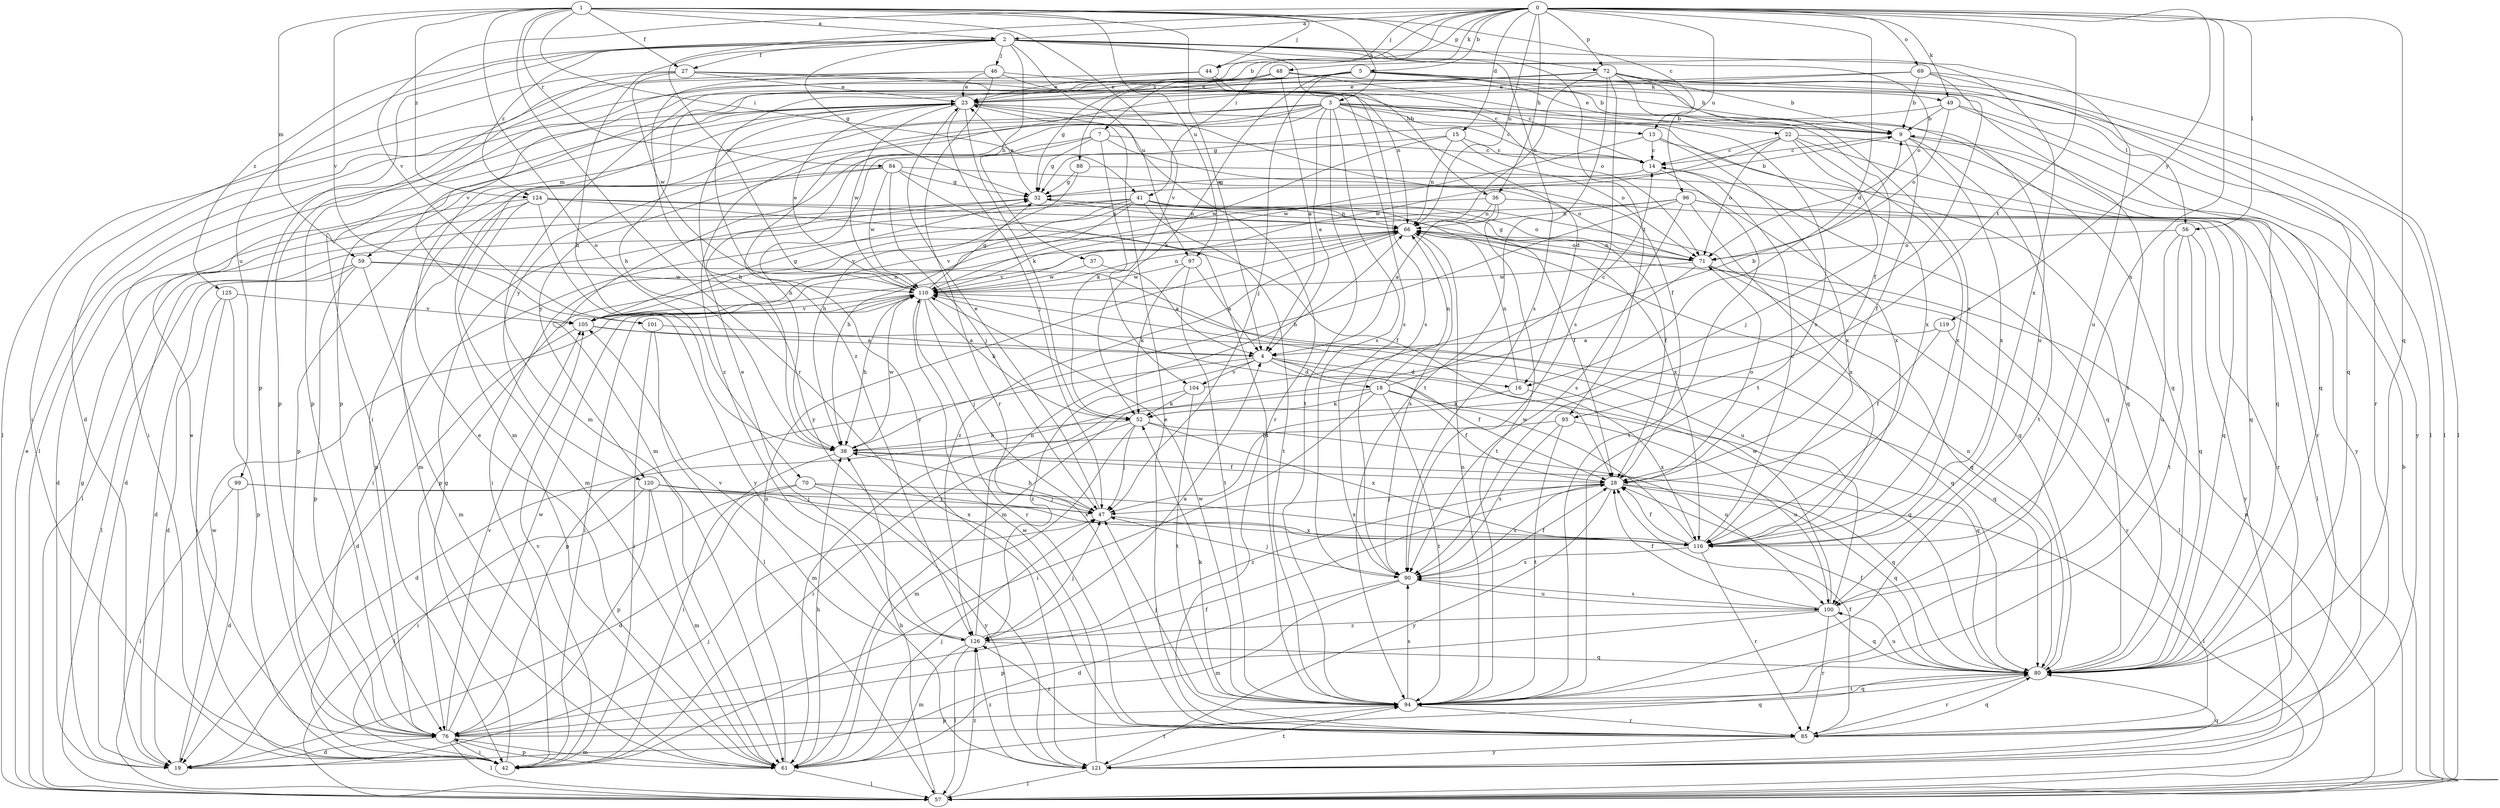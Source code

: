 strict digraph  {
0;
1;
2;
3;
4;
5;
7;
9;
13;
14;
15;
16;
18;
19;
22;
23;
27;
28;
32;
36;
37;
38;
41;
42;
44;
46;
47;
48;
49;
52;
56;
57;
59;
61;
66;
69;
70;
71;
72;
76;
80;
84;
85;
88;
90;
93;
94;
96;
97;
99;
100;
101;
104;
105;
110;
116;
119;
120;
121;
124;
125;
126;
0 -> 2  [label=a];
0 -> 5  [label=b];
0 -> 7  [label=b];
0 -> 15  [label=d];
0 -> 16  [label=d];
0 -> 36  [label=h];
0 -> 41  [label=i];
0 -> 44  [label=j];
0 -> 48  [label=k];
0 -> 49  [label=k];
0 -> 56  [label=l];
0 -> 66  [label=n];
0 -> 69  [label=o];
0 -> 72  [label=p];
0 -> 80  [label=q];
0 -> 88  [label=s];
0 -> 93  [label=t];
0 -> 96  [label=u];
0 -> 101  [label=v];
0 -> 110  [label=w];
0 -> 116  [label=x];
0 -> 119  [label=y];
1 -> 2  [label=a];
1 -> 3  [label=a];
1 -> 4  [label=a];
1 -> 13  [label=c];
1 -> 27  [label=f];
1 -> 41  [label=i];
1 -> 44  [label=j];
1 -> 59  [label=m];
1 -> 70  [label=o];
1 -> 72  [label=p];
1 -> 84  [label=r];
1 -> 85  [label=r];
1 -> 97  [label=u];
1 -> 101  [label=v];
1 -> 104  [label=v];
1 -> 124  [label=z];
2 -> 27  [label=f];
2 -> 32  [label=g];
2 -> 36  [label=h];
2 -> 37  [label=h];
2 -> 38  [label=h];
2 -> 46  [label=j];
2 -> 71  [label=o];
2 -> 76  [label=p];
2 -> 90  [label=s];
2 -> 93  [label=t];
2 -> 97  [label=u];
2 -> 99  [label=u];
2 -> 100  [label=u];
2 -> 116  [label=x];
2 -> 124  [label=z];
2 -> 125  [label=z];
3 -> 4  [label=a];
3 -> 9  [label=b];
3 -> 13  [label=c];
3 -> 14  [label=c];
3 -> 16  [label=d];
3 -> 38  [label=h];
3 -> 59  [label=m];
3 -> 61  [label=m];
3 -> 80  [label=q];
3 -> 90  [label=s];
3 -> 94  [label=t];
3 -> 116  [label=x];
3 -> 120  [label=y];
3 -> 126  [label=z];
4 -> 16  [label=d];
4 -> 18  [label=d];
4 -> 28  [label=f];
4 -> 76  [label=p];
4 -> 80  [label=q];
4 -> 104  [label=v];
4 -> 126  [label=z];
5 -> 9  [label=b];
5 -> 19  [label=d];
5 -> 22  [label=e];
5 -> 23  [label=e];
5 -> 38  [label=h];
5 -> 47  [label=j];
5 -> 49  [label=k];
5 -> 52  [label=k];
5 -> 56  [label=l];
5 -> 57  [label=l];
5 -> 61  [label=m];
5 -> 94  [label=t];
5 -> 105  [label=v];
7 -> 14  [label=c];
7 -> 32  [label=g];
7 -> 52  [label=k];
7 -> 61  [label=m];
7 -> 116  [label=x];
7 -> 120  [label=y];
9 -> 14  [label=c];
9 -> 28  [label=f];
9 -> 80  [label=q];
9 -> 94  [label=t];
9 -> 116  [label=x];
13 -> 14  [label=c];
13 -> 80  [label=q];
13 -> 110  [label=w];
13 -> 116  [label=x];
14 -> 32  [label=g];
14 -> 80  [label=q];
14 -> 94  [label=t];
15 -> 14  [label=c];
15 -> 38  [label=h];
15 -> 66  [label=n];
15 -> 71  [label=o];
15 -> 110  [label=w];
16 -> 52  [label=k];
16 -> 66  [label=n];
16 -> 116  [label=x];
18 -> 14  [label=c];
18 -> 19  [label=d];
18 -> 28  [label=f];
18 -> 42  [label=i];
18 -> 52  [label=k];
18 -> 66  [label=n];
18 -> 80  [label=q];
18 -> 94  [label=t];
19 -> 32  [label=g];
19 -> 47  [label=j];
19 -> 110  [label=w];
22 -> 14  [label=c];
22 -> 47  [label=j];
22 -> 71  [label=o];
22 -> 85  [label=r];
22 -> 110  [label=w];
22 -> 116  [label=x];
22 -> 121  [label=y];
23 -> 9  [label=b];
23 -> 28  [label=f];
23 -> 42  [label=i];
23 -> 47  [label=j];
23 -> 52  [label=k];
23 -> 57  [label=l];
23 -> 85  [label=r];
23 -> 110  [label=w];
27 -> 23  [label=e];
27 -> 42  [label=i];
27 -> 71  [label=o];
27 -> 76  [label=p];
27 -> 90  [label=s];
27 -> 110  [label=w];
28 -> 47  [label=j];
28 -> 57  [label=l];
28 -> 71  [label=o];
28 -> 80  [label=q];
28 -> 90  [label=s];
28 -> 121  [label=y];
28 -> 126  [label=z];
32 -> 9  [label=b];
32 -> 23  [label=e];
32 -> 28  [label=f];
32 -> 66  [label=n];
36 -> 4  [label=a];
36 -> 42  [label=i];
36 -> 66  [label=n];
36 -> 85  [label=r];
36 -> 94  [label=t];
37 -> 4  [label=a];
37 -> 110  [label=w];
38 -> 28  [label=f];
38 -> 42  [label=i];
38 -> 80  [label=q];
38 -> 110  [label=w];
41 -> 19  [label=d];
41 -> 28  [label=f];
41 -> 38  [label=h];
41 -> 42  [label=i];
41 -> 57  [label=l];
41 -> 66  [label=n];
41 -> 71  [label=o];
41 -> 80  [label=q];
41 -> 94  [label=t];
41 -> 105  [label=v];
42 -> 23  [label=e];
42 -> 32  [label=g];
42 -> 105  [label=v];
44 -> 23  [label=e];
44 -> 76  [label=p];
44 -> 90  [label=s];
44 -> 100  [label=u];
46 -> 14  [label=c];
46 -> 23  [label=e];
46 -> 57  [label=l];
46 -> 66  [label=n];
46 -> 85  [label=r];
46 -> 121  [label=y];
47 -> 23  [label=e];
47 -> 38  [label=h];
47 -> 116  [label=x];
48 -> 4  [label=a];
48 -> 9  [label=b];
48 -> 23  [label=e];
48 -> 32  [label=g];
48 -> 42  [label=i];
48 -> 94  [label=t];
49 -> 9  [label=b];
49 -> 32  [label=g];
49 -> 71  [label=o];
49 -> 80  [label=q];
49 -> 121  [label=y];
52 -> 38  [label=h];
52 -> 42  [label=i];
52 -> 47  [label=j];
52 -> 61  [label=m];
52 -> 100  [label=u];
52 -> 116  [label=x];
56 -> 71  [label=o];
56 -> 80  [label=q];
56 -> 94  [label=t];
56 -> 100  [label=u];
56 -> 121  [label=y];
57 -> 9  [label=b];
57 -> 23  [label=e];
57 -> 38  [label=h];
57 -> 66  [label=n];
57 -> 126  [label=z];
59 -> 19  [label=d];
59 -> 57  [label=l];
59 -> 61  [label=m];
59 -> 76  [label=p];
59 -> 100  [label=u];
59 -> 110  [label=w];
61 -> 23  [label=e];
61 -> 38  [label=h];
61 -> 47  [label=j];
61 -> 57  [label=l];
61 -> 66  [label=n];
61 -> 76  [label=p];
61 -> 94  [label=t];
66 -> 71  [label=o];
66 -> 76  [label=p];
66 -> 90  [label=s];
66 -> 105  [label=v];
66 -> 126  [label=z];
69 -> 9  [label=b];
69 -> 23  [label=e];
69 -> 57  [label=l];
69 -> 80  [label=q];
69 -> 90  [label=s];
69 -> 126  [label=z];
70 -> 19  [label=d];
70 -> 47  [label=j];
70 -> 57  [label=l];
70 -> 116  [label=x];
70 -> 121  [label=y];
71 -> 32  [label=g];
71 -> 57  [label=l];
71 -> 61  [label=m];
71 -> 66  [label=n];
71 -> 80  [label=q];
71 -> 110  [label=w];
72 -> 9  [label=b];
72 -> 23  [label=e];
72 -> 28  [label=f];
72 -> 57  [label=l];
72 -> 66  [label=n];
72 -> 76  [label=p];
72 -> 85  [label=r];
72 -> 90  [label=s];
72 -> 94  [label=t];
72 -> 116  [label=x];
72 -> 121  [label=y];
76 -> 19  [label=d];
76 -> 28  [label=f];
76 -> 42  [label=i];
76 -> 57  [label=l];
76 -> 61  [label=m];
76 -> 80  [label=q];
76 -> 105  [label=v];
76 -> 110  [label=w];
80 -> 28  [label=f];
80 -> 66  [label=n];
80 -> 85  [label=r];
80 -> 94  [label=t];
80 -> 100  [label=u];
84 -> 32  [label=g];
84 -> 47  [label=j];
84 -> 61  [label=m];
84 -> 71  [label=o];
84 -> 76  [label=p];
84 -> 94  [label=t];
84 -> 110  [label=w];
85 -> 23  [label=e];
85 -> 28  [label=f];
85 -> 80  [label=q];
85 -> 121  [label=y];
85 -> 126  [label=z];
88 -> 32  [label=g];
88 -> 38  [label=h];
88 -> 80  [label=q];
90 -> 19  [label=d];
90 -> 28  [label=f];
90 -> 47  [label=j];
90 -> 61  [label=m];
90 -> 100  [label=u];
93 -> 38  [label=h];
93 -> 90  [label=s];
93 -> 94  [label=t];
93 -> 100  [label=u];
94 -> 47  [label=j];
94 -> 52  [label=k];
94 -> 66  [label=n];
94 -> 76  [label=p];
94 -> 80  [label=q];
94 -> 85  [label=r];
94 -> 90  [label=s];
94 -> 110  [label=w];
96 -> 38  [label=h];
96 -> 57  [label=l];
96 -> 66  [label=n];
96 -> 80  [label=q];
96 -> 90  [label=s];
96 -> 105  [label=v];
96 -> 116  [label=x];
97 -> 4  [label=a];
97 -> 52  [label=k];
97 -> 94  [label=t];
97 -> 110  [label=w];
99 -> 19  [label=d];
99 -> 47  [label=j];
99 -> 57  [label=l];
99 -> 116  [label=x];
100 -> 28  [label=f];
100 -> 76  [label=p];
100 -> 80  [label=q];
100 -> 85  [label=r];
100 -> 90  [label=s];
100 -> 110  [label=w];
100 -> 126  [label=z];
101 -> 4  [label=a];
101 -> 42  [label=i];
101 -> 57  [label=l];
104 -> 9  [label=b];
104 -> 52  [label=k];
104 -> 61  [label=m];
104 -> 94  [label=t];
105 -> 4  [label=a];
105 -> 19  [label=d];
105 -> 32  [label=g];
105 -> 66  [label=n];
105 -> 80  [label=q];
110 -> 23  [label=e];
110 -> 32  [label=g];
110 -> 38  [label=h];
110 -> 42  [label=i];
110 -> 47  [label=j];
110 -> 52  [label=k];
110 -> 66  [label=n];
110 -> 80  [label=q];
110 -> 85  [label=r];
110 -> 105  [label=v];
116 -> 14  [label=c];
116 -> 28  [label=f];
116 -> 85  [label=r];
116 -> 90  [label=s];
116 -> 110  [label=w];
119 -> 4  [label=a];
119 -> 28  [label=f];
119 -> 85  [label=r];
120 -> 42  [label=i];
120 -> 47  [label=j];
120 -> 61  [label=m];
120 -> 76  [label=p];
120 -> 116  [label=x];
121 -> 57  [label=l];
121 -> 80  [label=q];
121 -> 94  [label=t];
121 -> 110  [label=w];
121 -> 126  [label=z];
124 -> 19  [label=d];
124 -> 28  [label=f];
124 -> 61  [label=m];
124 -> 66  [label=n];
124 -> 76  [label=p];
124 -> 116  [label=x];
124 -> 121  [label=y];
125 -> 19  [label=d];
125 -> 42  [label=i];
125 -> 76  [label=p];
125 -> 105  [label=v];
126 -> 4  [label=a];
126 -> 23  [label=e];
126 -> 47  [label=j];
126 -> 57  [label=l];
126 -> 61  [label=m];
126 -> 66  [label=n];
126 -> 80  [label=q];
126 -> 105  [label=v];
}

